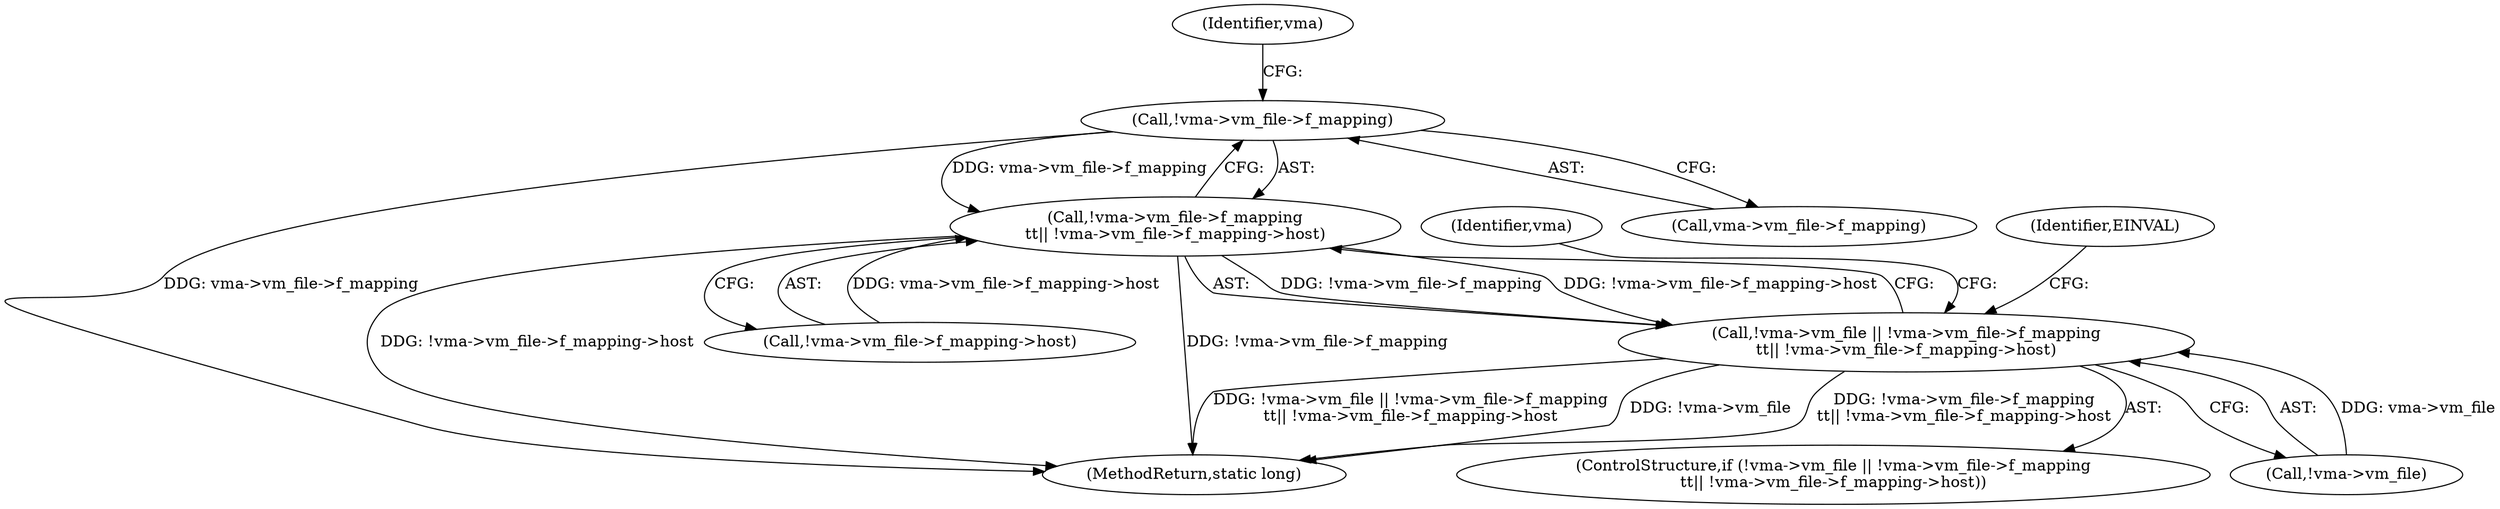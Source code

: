 digraph "0_linux_9ab4233dd08036fe34a89c7dc6f47a8bf2eb29eb@pointer" {
"1000134" [label="(Call,!vma->vm_file->f_mapping)"];
"1000133" [label="(Call,!vma->vm_file->f_mapping\n\t\t|| !vma->vm_file->f_mapping->host)"];
"1000128" [label="(Call,!vma->vm_file || !vma->vm_file->f_mapping\n\t\t|| !vma->vm_file->f_mapping->host)"];
"1000133" [label="(Call,!vma->vm_file->f_mapping\n\t\t|| !vma->vm_file->f_mapping->host)"];
"1000135" [label="(Call,vma->vm_file->f_mapping)"];
"1000213" [label="(MethodReturn,static long)"];
"1000140" [label="(Call,!vma->vm_file->f_mapping->host)"];
"1000156" [label="(Identifier,vma)"];
"1000129" [label="(Call,!vma->vm_file)"];
"1000127" [label="(ControlStructure,if (!vma->vm_file || !vma->vm_file->f_mapping\n\t\t|| !vma->vm_file->f_mapping->host))"];
"1000128" [label="(Call,!vma->vm_file || !vma->vm_file->f_mapping\n\t\t|| !vma->vm_file->f_mapping->host)"];
"1000144" [label="(Identifier,vma)"];
"1000134" [label="(Call,!vma->vm_file->f_mapping)"];
"1000151" [label="(Identifier,EINVAL)"];
"1000134" -> "1000133"  [label="AST: "];
"1000134" -> "1000135"  [label="CFG: "];
"1000135" -> "1000134"  [label="AST: "];
"1000144" -> "1000134"  [label="CFG: "];
"1000133" -> "1000134"  [label="CFG: "];
"1000134" -> "1000213"  [label="DDG: vma->vm_file->f_mapping"];
"1000134" -> "1000133"  [label="DDG: vma->vm_file->f_mapping"];
"1000133" -> "1000128"  [label="AST: "];
"1000133" -> "1000140"  [label="CFG: "];
"1000140" -> "1000133"  [label="AST: "];
"1000128" -> "1000133"  [label="CFG: "];
"1000133" -> "1000213"  [label="DDG: !vma->vm_file->f_mapping->host"];
"1000133" -> "1000213"  [label="DDG: !vma->vm_file->f_mapping"];
"1000133" -> "1000128"  [label="DDG: !vma->vm_file->f_mapping"];
"1000133" -> "1000128"  [label="DDG: !vma->vm_file->f_mapping->host"];
"1000140" -> "1000133"  [label="DDG: vma->vm_file->f_mapping->host"];
"1000128" -> "1000127"  [label="AST: "];
"1000128" -> "1000129"  [label="CFG: "];
"1000129" -> "1000128"  [label="AST: "];
"1000151" -> "1000128"  [label="CFG: "];
"1000156" -> "1000128"  [label="CFG: "];
"1000128" -> "1000213"  [label="DDG: !vma->vm_file->f_mapping\n\t\t|| !vma->vm_file->f_mapping->host"];
"1000128" -> "1000213"  [label="DDG: !vma->vm_file || !vma->vm_file->f_mapping\n\t\t|| !vma->vm_file->f_mapping->host"];
"1000128" -> "1000213"  [label="DDG: !vma->vm_file"];
"1000129" -> "1000128"  [label="DDG: vma->vm_file"];
}
